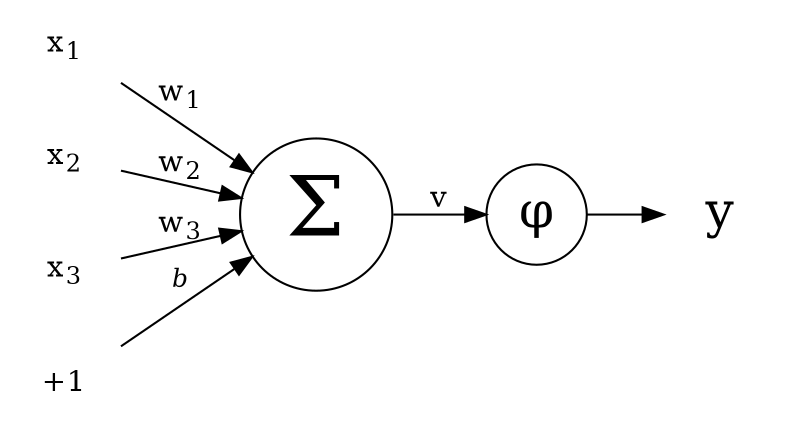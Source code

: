 digraph perceptron {
    graph [
        layout = dot
        rankdir = "LR"
    ];

    x1[label=<x<sub>1</sub>>,shape="plaintext"]
    x2[label=<x<sub>2</sub>>,shape="plaintext"]
    x3[label=<x<sub>3</sub>>,shape="plaintext"]
    bias[label="+1",shape="none"]

    neuron[label=<&Sigma;>,shape="circle",fontsize=40]
    function[label=<&phi;>,shape="circle",fontsize=24]
    end[label="y",shape="none",fontsize=24]

    x1 -> neuron[label=<w<sub>1</sub>>]
    x2 -> neuron[label=<w<sub>2</sub>>]
    x3 -> neuron[label=<w<sub>3</sub>>]
    bias -> neuron[label=<<i>b</i>>,shape="none",fontsize=12]
    neuron -> function[label="v"]
    function -> end

}
